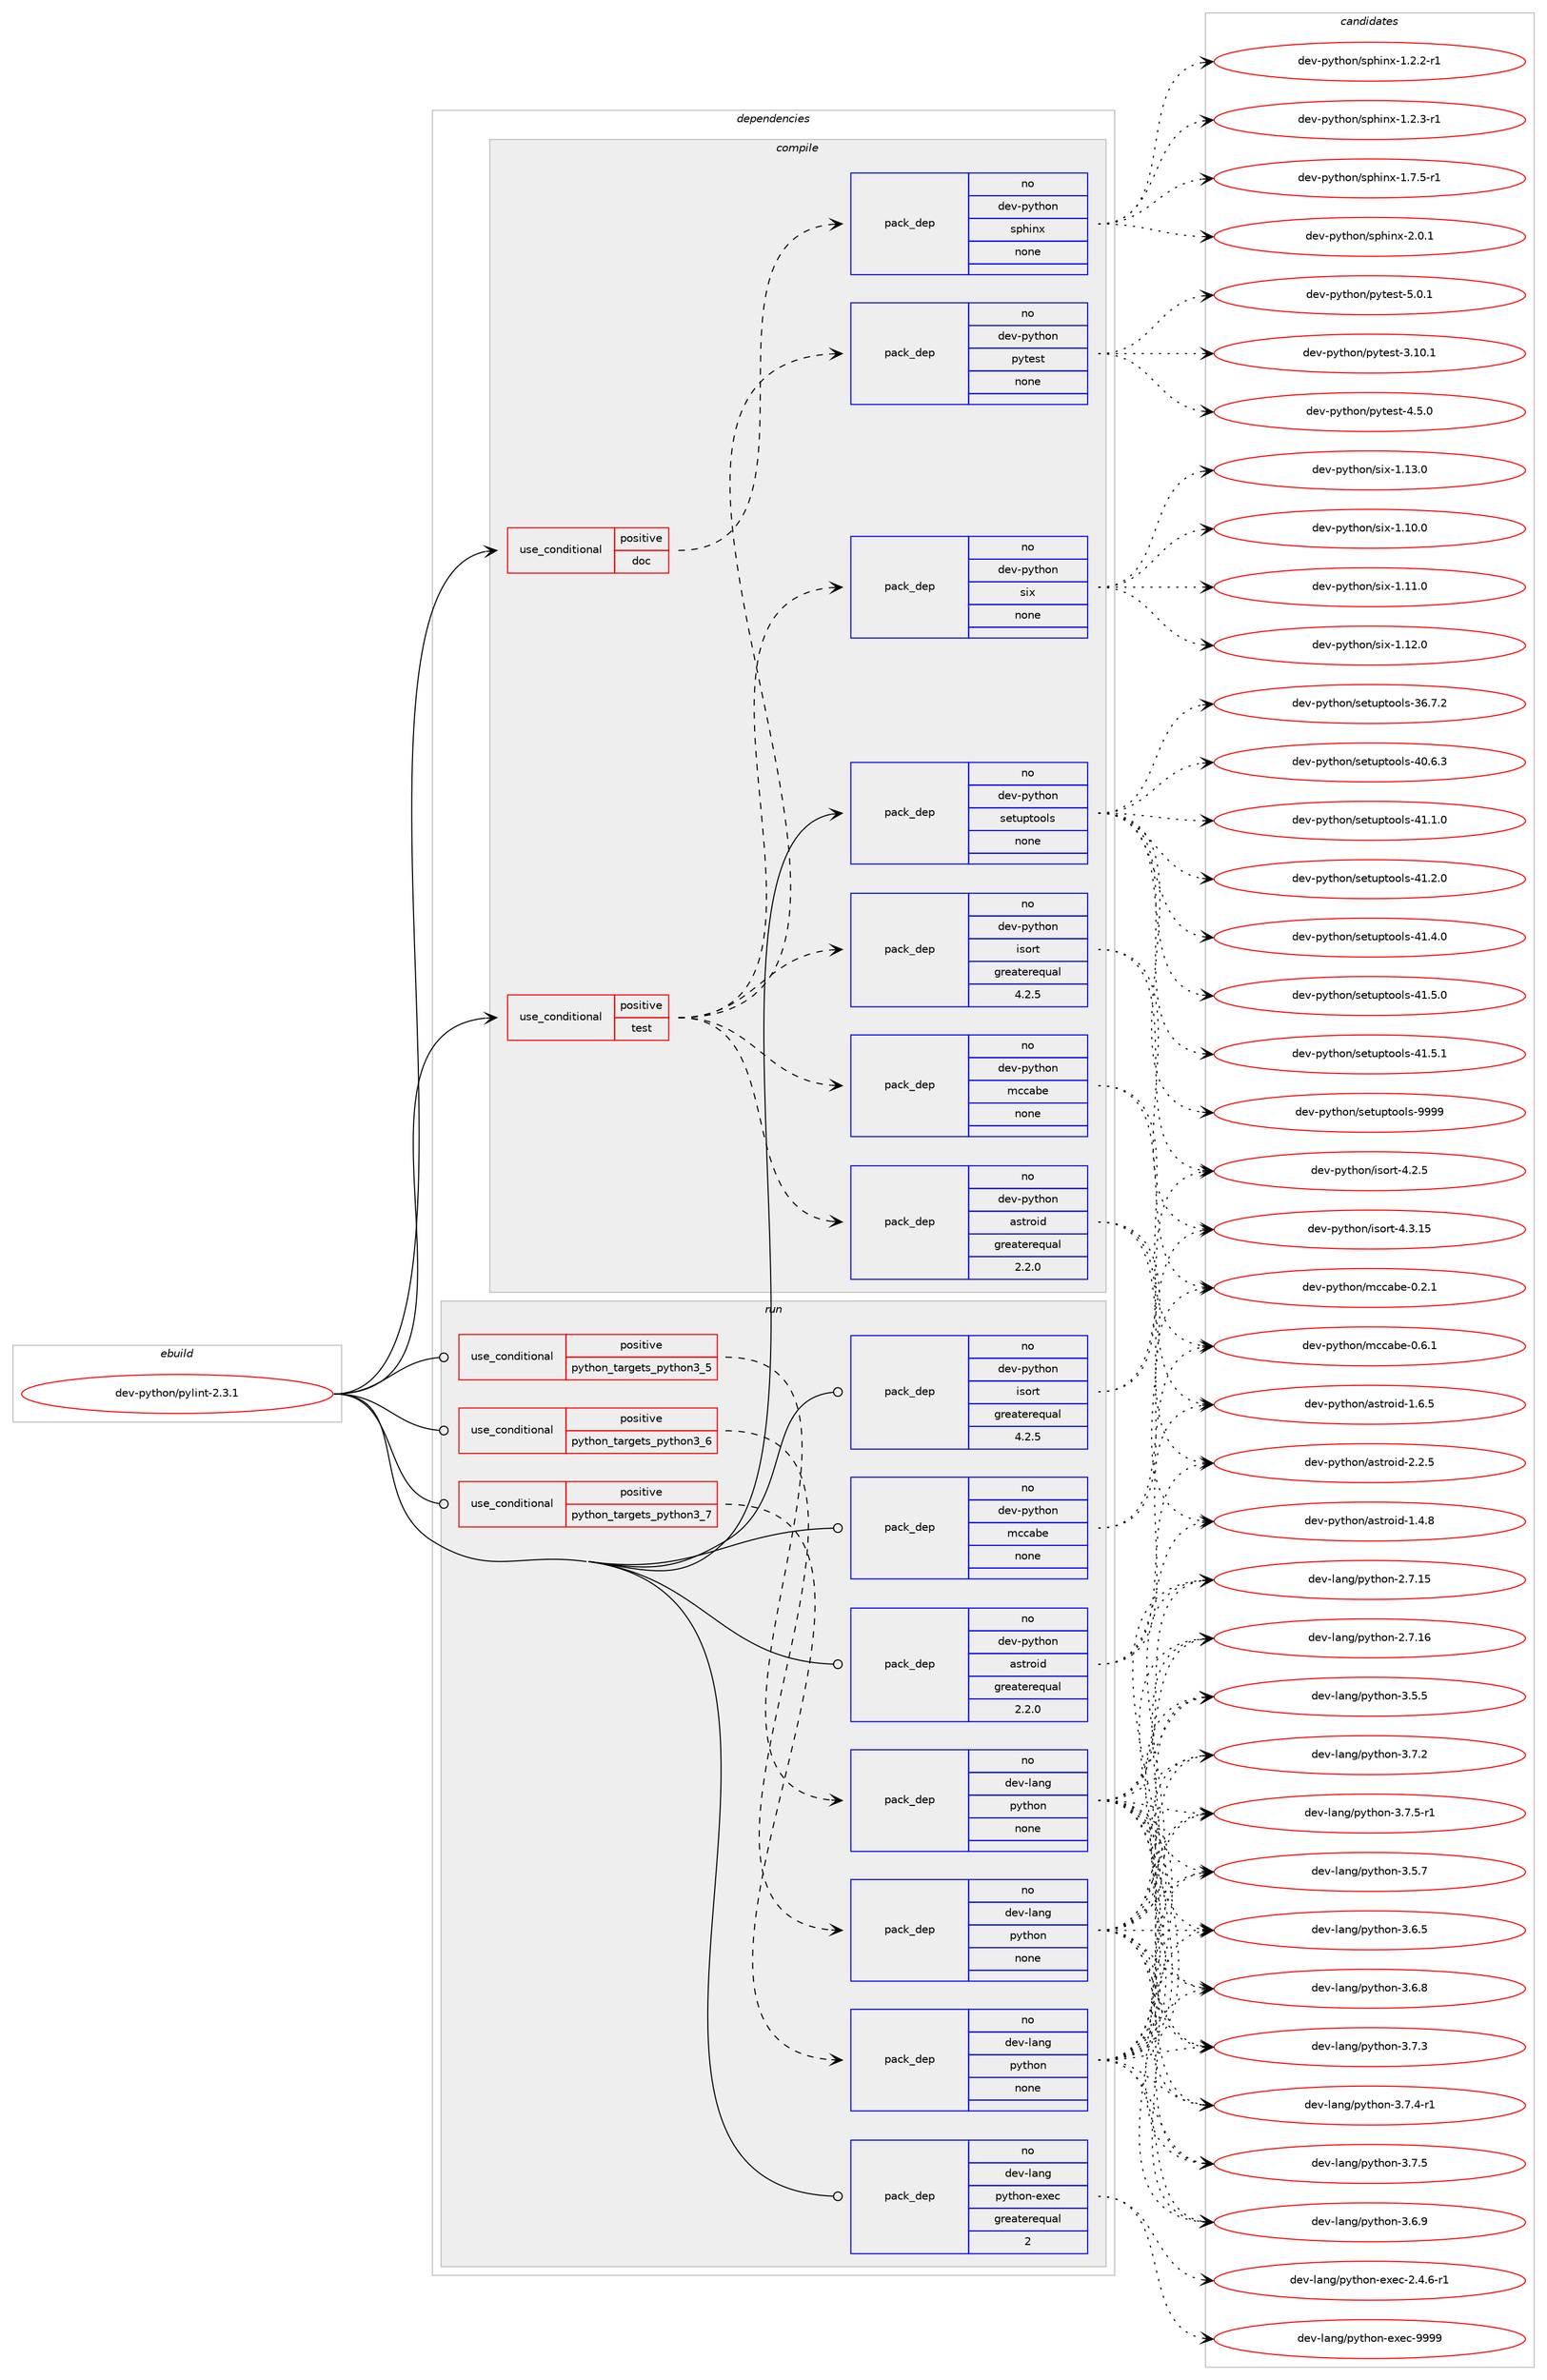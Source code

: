 digraph prolog {

# *************
# Graph options
# *************

newrank=true;
concentrate=true;
compound=true;
graph [rankdir=LR,fontname=Helvetica,fontsize=10,ranksep=1.5];#, ranksep=2.5, nodesep=0.2];
edge  [arrowhead=vee];
node  [fontname=Helvetica,fontsize=10];

# **********
# The ebuild
# **********

subgraph cluster_leftcol {
color=gray;
rank=same;
label=<<i>ebuild</i>>;
id [label="dev-python/pylint-2.3.1", color=red, width=4, href="../dev-python/pylint-2.3.1.svg"];
}

# ****************
# The dependencies
# ****************

subgraph cluster_midcol {
color=gray;
label=<<i>dependencies</i>>;
subgraph cluster_compile {
fillcolor="#eeeeee";
style=filled;
label=<<i>compile</i>>;
subgraph cond146193 {
dependency626831 [label=<<TABLE BORDER="0" CELLBORDER="1" CELLSPACING="0" CELLPADDING="4"><TR><TD ROWSPAN="3" CELLPADDING="10">use_conditional</TD></TR><TR><TD>positive</TD></TR><TR><TD>doc</TD></TR></TABLE>>, shape=none, color=red];
subgraph pack468791 {
dependency626832 [label=<<TABLE BORDER="0" CELLBORDER="1" CELLSPACING="0" CELLPADDING="4" WIDTH="220"><TR><TD ROWSPAN="6" CELLPADDING="30">pack_dep</TD></TR><TR><TD WIDTH="110">no</TD></TR><TR><TD>dev-python</TD></TR><TR><TD>sphinx</TD></TR><TR><TD>none</TD></TR><TR><TD></TD></TR></TABLE>>, shape=none, color=blue];
}
dependency626831:e -> dependency626832:w [weight=20,style="dashed",arrowhead="vee"];
}
id:e -> dependency626831:w [weight=20,style="solid",arrowhead="vee"];
subgraph cond146194 {
dependency626833 [label=<<TABLE BORDER="0" CELLBORDER="1" CELLSPACING="0" CELLPADDING="4"><TR><TD ROWSPAN="3" CELLPADDING="10">use_conditional</TD></TR><TR><TD>positive</TD></TR><TR><TD>test</TD></TR></TABLE>>, shape=none, color=red];
subgraph pack468792 {
dependency626834 [label=<<TABLE BORDER="0" CELLBORDER="1" CELLSPACING="0" CELLPADDING="4" WIDTH="220"><TR><TD ROWSPAN="6" CELLPADDING="30">pack_dep</TD></TR><TR><TD WIDTH="110">no</TD></TR><TR><TD>dev-python</TD></TR><TR><TD>astroid</TD></TR><TR><TD>greaterequal</TD></TR><TR><TD>2.2.0</TD></TR></TABLE>>, shape=none, color=blue];
}
dependency626833:e -> dependency626834:w [weight=20,style="dashed",arrowhead="vee"];
subgraph pack468793 {
dependency626835 [label=<<TABLE BORDER="0" CELLBORDER="1" CELLSPACING="0" CELLPADDING="4" WIDTH="220"><TR><TD ROWSPAN="6" CELLPADDING="30">pack_dep</TD></TR><TR><TD WIDTH="110">no</TD></TR><TR><TD>dev-python</TD></TR><TR><TD>isort</TD></TR><TR><TD>greaterequal</TD></TR><TR><TD>4.2.5</TD></TR></TABLE>>, shape=none, color=blue];
}
dependency626833:e -> dependency626835:w [weight=20,style="dashed",arrowhead="vee"];
subgraph pack468794 {
dependency626836 [label=<<TABLE BORDER="0" CELLBORDER="1" CELLSPACING="0" CELLPADDING="4" WIDTH="220"><TR><TD ROWSPAN="6" CELLPADDING="30">pack_dep</TD></TR><TR><TD WIDTH="110">no</TD></TR><TR><TD>dev-python</TD></TR><TR><TD>mccabe</TD></TR><TR><TD>none</TD></TR><TR><TD></TD></TR></TABLE>>, shape=none, color=blue];
}
dependency626833:e -> dependency626836:w [weight=20,style="dashed",arrowhead="vee"];
subgraph pack468795 {
dependency626837 [label=<<TABLE BORDER="0" CELLBORDER="1" CELLSPACING="0" CELLPADDING="4" WIDTH="220"><TR><TD ROWSPAN="6" CELLPADDING="30">pack_dep</TD></TR><TR><TD WIDTH="110">no</TD></TR><TR><TD>dev-python</TD></TR><TR><TD>pytest</TD></TR><TR><TD>none</TD></TR><TR><TD></TD></TR></TABLE>>, shape=none, color=blue];
}
dependency626833:e -> dependency626837:w [weight=20,style="dashed",arrowhead="vee"];
subgraph pack468796 {
dependency626838 [label=<<TABLE BORDER="0" CELLBORDER="1" CELLSPACING="0" CELLPADDING="4" WIDTH="220"><TR><TD ROWSPAN="6" CELLPADDING="30">pack_dep</TD></TR><TR><TD WIDTH="110">no</TD></TR><TR><TD>dev-python</TD></TR><TR><TD>six</TD></TR><TR><TD>none</TD></TR><TR><TD></TD></TR></TABLE>>, shape=none, color=blue];
}
dependency626833:e -> dependency626838:w [weight=20,style="dashed",arrowhead="vee"];
}
id:e -> dependency626833:w [weight=20,style="solid",arrowhead="vee"];
subgraph pack468797 {
dependency626839 [label=<<TABLE BORDER="0" CELLBORDER="1" CELLSPACING="0" CELLPADDING="4" WIDTH="220"><TR><TD ROWSPAN="6" CELLPADDING="30">pack_dep</TD></TR><TR><TD WIDTH="110">no</TD></TR><TR><TD>dev-python</TD></TR><TR><TD>setuptools</TD></TR><TR><TD>none</TD></TR><TR><TD></TD></TR></TABLE>>, shape=none, color=blue];
}
id:e -> dependency626839:w [weight=20,style="solid",arrowhead="vee"];
}
subgraph cluster_compileandrun {
fillcolor="#eeeeee";
style=filled;
label=<<i>compile and run</i>>;
}
subgraph cluster_run {
fillcolor="#eeeeee";
style=filled;
label=<<i>run</i>>;
subgraph cond146195 {
dependency626840 [label=<<TABLE BORDER="0" CELLBORDER="1" CELLSPACING="0" CELLPADDING="4"><TR><TD ROWSPAN="3" CELLPADDING="10">use_conditional</TD></TR><TR><TD>positive</TD></TR><TR><TD>python_targets_python3_5</TD></TR></TABLE>>, shape=none, color=red];
subgraph pack468798 {
dependency626841 [label=<<TABLE BORDER="0" CELLBORDER="1" CELLSPACING="0" CELLPADDING="4" WIDTH="220"><TR><TD ROWSPAN="6" CELLPADDING="30">pack_dep</TD></TR><TR><TD WIDTH="110">no</TD></TR><TR><TD>dev-lang</TD></TR><TR><TD>python</TD></TR><TR><TD>none</TD></TR><TR><TD></TD></TR></TABLE>>, shape=none, color=blue];
}
dependency626840:e -> dependency626841:w [weight=20,style="dashed",arrowhead="vee"];
}
id:e -> dependency626840:w [weight=20,style="solid",arrowhead="odot"];
subgraph cond146196 {
dependency626842 [label=<<TABLE BORDER="0" CELLBORDER="1" CELLSPACING="0" CELLPADDING="4"><TR><TD ROWSPAN="3" CELLPADDING="10">use_conditional</TD></TR><TR><TD>positive</TD></TR><TR><TD>python_targets_python3_6</TD></TR></TABLE>>, shape=none, color=red];
subgraph pack468799 {
dependency626843 [label=<<TABLE BORDER="0" CELLBORDER="1" CELLSPACING="0" CELLPADDING="4" WIDTH="220"><TR><TD ROWSPAN="6" CELLPADDING="30">pack_dep</TD></TR><TR><TD WIDTH="110">no</TD></TR><TR><TD>dev-lang</TD></TR><TR><TD>python</TD></TR><TR><TD>none</TD></TR><TR><TD></TD></TR></TABLE>>, shape=none, color=blue];
}
dependency626842:e -> dependency626843:w [weight=20,style="dashed",arrowhead="vee"];
}
id:e -> dependency626842:w [weight=20,style="solid",arrowhead="odot"];
subgraph cond146197 {
dependency626844 [label=<<TABLE BORDER="0" CELLBORDER="1" CELLSPACING="0" CELLPADDING="4"><TR><TD ROWSPAN="3" CELLPADDING="10">use_conditional</TD></TR><TR><TD>positive</TD></TR><TR><TD>python_targets_python3_7</TD></TR></TABLE>>, shape=none, color=red];
subgraph pack468800 {
dependency626845 [label=<<TABLE BORDER="0" CELLBORDER="1" CELLSPACING="0" CELLPADDING="4" WIDTH="220"><TR><TD ROWSPAN="6" CELLPADDING="30">pack_dep</TD></TR><TR><TD WIDTH="110">no</TD></TR><TR><TD>dev-lang</TD></TR><TR><TD>python</TD></TR><TR><TD>none</TD></TR><TR><TD></TD></TR></TABLE>>, shape=none, color=blue];
}
dependency626844:e -> dependency626845:w [weight=20,style="dashed",arrowhead="vee"];
}
id:e -> dependency626844:w [weight=20,style="solid",arrowhead="odot"];
subgraph pack468801 {
dependency626846 [label=<<TABLE BORDER="0" CELLBORDER="1" CELLSPACING="0" CELLPADDING="4" WIDTH="220"><TR><TD ROWSPAN="6" CELLPADDING="30">pack_dep</TD></TR><TR><TD WIDTH="110">no</TD></TR><TR><TD>dev-lang</TD></TR><TR><TD>python-exec</TD></TR><TR><TD>greaterequal</TD></TR><TR><TD>2</TD></TR></TABLE>>, shape=none, color=blue];
}
id:e -> dependency626846:w [weight=20,style="solid",arrowhead="odot"];
subgraph pack468802 {
dependency626847 [label=<<TABLE BORDER="0" CELLBORDER="1" CELLSPACING="0" CELLPADDING="4" WIDTH="220"><TR><TD ROWSPAN="6" CELLPADDING="30">pack_dep</TD></TR><TR><TD WIDTH="110">no</TD></TR><TR><TD>dev-python</TD></TR><TR><TD>astroid</TD></TR><TR><TD>greaterequal</TD></TR><TR><TD>2.2.0</TD></TR></TABLE>>, shape=none, color=blue];
}
id:e -> dependency626847:w [weight=20,style="solid",arrowhead="odot"];
subgraph pack468803 {
dependency626848 [label=<<TABLE BORDER="0" CELLBORDER="1" CELLSPACING="0" CELLPADDING="4" WIDTH="220"><TR><TD ROWSPAN="6" CELLPADDING="30">pack_dep</TD></TR><TR><TD WIDTH="110">no</TD></TR><TR><TD>dev-python</TD></TR><TR><TD>isort</TD></TR><TR><TD>greaterequal</TD></TR><TR><TD>4.2.5</TD></TR></TABLE>>, shape=none, color=blue];
}
id:e -> dependency626848:w [weight=20,style="solid",arrowhead="odot"];
subgraph pack468804 {
dependency626849 [label=<<TABLE BORDER="0" CELLBORDER="1" CELLSPACING="0" CELLPADDING="4" WIDTH="220"><TR><TD ROWSPAN="6" CELLPADDING="30">pack_dep</TD></TR><TR><TD WIDTH="110">no</TD></TR><TR><TD>dev-python</TD></TR><TR><TD>mccabe</TD></TR><TR><TD>none</TD></TR><TR><TD></TD></TR></TABLE>>, shape=none, color=blue];
}
id:e -> dependency626849:w [weight=20,style="solid",arrowhead="odot"];
}
}

# **************
# The candidates
# **************

subgraph cluster_choices {
rank=same;
color=gray;
label=<<i>candidates</i>>;

subgraph choice468791 {
color=black;
nodesep=1;
choice10010111845112121116104111110471151121041051101204549465046504511449 [label="dev-python/sphinx-1.2.2-r1", color=red, width=4,href="../dev-python/sphinx-1.2.2-r1.svg"];
choice10010111845112121116104111110471151121041051101204549465046514511449 [label="dev-python/sphinx-1.2.3-r1", color=red, width=4,href="../dev-python/sphinx-1.2.3-r1.svg"];
choice10010111845112121116104111110471151121041051101204549465546534511449 [label="dev-python/sphinx-1.7.5-r1", color=red, width=4,href="../dev-python/sphinx-1.7.5-r1.svg"];
choice1001011184511212111610411111047115112104105110120455046484649 [label="dev-python/sphinx-2.0.1", color=red, width=4,href="../dev-python/sphinx-2.0.1.svg"];
dependency626832:e -> choice10010111845112121116104111110471151121041051101204549465046504511449:w [style=dotted,weight="100"];
dependency626832:e -> choice10010111845112121116104111110471151121041051101204549465046514511449:w [style=dotted,weight="100"];
dependency626832:e -> choice10010111845112121116104111110471151121041051101204549465546534511449:w [style=dotted,weight="100"];
dependency626832:e -> choice1001011184511212111610411111047115112104105110120455046484649:w [style=dotted,weight="100"];
}
subgraph choice468792 {
color=black;
nodesep=1;
choice100101118451121211161041111104797115116114111105100454946524656 [label="dev-python/astroid-1.4.8", color=red, width=4,href="../dev-python/astroid-1.4.8.svg"];
choice100101118451121211161041111104797115116114111105100454946544653 [label="dev-python/astroid-1.6.5", color=red, width=4,href="../dev-python/astroid-1.6.5.svg"];
choice100101118451121211161041111104797115116114111105100455046504653 [label="dev-python/astroid-2.2.5", color=red, width=4,href="../dev-python/astroid-2.2.5.svg"];
dependency626834:e -> choice100101118451121211161041111104797115116114111105100454946524656:w [style=dotted,weight="100"];
dependency626834:e -> choice100101118451121211161041111104797115116114111105100454946544653:w [style=dotted,weight="100"];
dependency626834:e -> choice100101118451121211161041111104797115116114111105100455046504653:w [style=dotted,weight="100"];
}
subgraph choice468793 {
color=black;
nodesep=1;
choice1001011184511212111610411111047105115111114116455246504653 [label="dev-python/isort-4.2.5", color=red, width=4,href="../dev-python/isort-4.2.5.svg"];
choice100101118451121211161041111104710511511111411645524651464953 [label="dev-python/isort-4.3.15", color=red, width=4,href="../dev-python/isort-4.3.15.svg"];
dependency626835:e -> choice1001011184511212111610411111047105115111114116455246504653:w [style=dotted,weight="100"];
dependency626835:e -> choice100101118451121211161041111104710511511111411645524651464953:w [style=dotted,weight="100"];
}
subgraph choice468794 {
color=black;
nodesep=1;
choice100101118451121211161041111104710999999798101454846504649 [label="dev-python/mccabe-0.2.1", color=red, width=4,href="../dev-python/mccabe-0.2.1.svg"];
choice100101118451121211161041111104710999999798101454846544649 [label="dev-python/mccabe-0.6.1", color=red, width=4,href="../dev-python/mccabe-0.6.1.svg"];
dependency626836:e -> choice100101118451121211161041111104710999999798101454846504649:w [style=dotted,weight="100"];
dependency626836:e -> choice100101118451121211161041111104710999999798101454846544649:w [style=dotted,weight="100"];
}
subgraph choice468795 {
color=black;
nodesep=1;
choice100101118451121211161041111104711212111610111511645514649484649 [label="dev-python/pytest-3.10.1", color=red, width=4,href="../dev-python/pytest-3.10.1.svg"];
choice1001011184511212111610411111047112121116101115116455246534648 [label="dev-python/pytest-4.5.0", color=red, width=4,href="../dev-python/pytest-4.5.0.svg"];
choice1001011184511212111610411111047112121116101115116455346484649 [label="dev-python/pytest-5.0.1", color=red, width=4,href="../dev-python/pytest-5.0.1.svg"];
dependency626837:e -> choice100101118451121211161041111104711212111610111511645514649484649:w [style=dotted,weight="100"];
dependency626837:e -> choice1001011184511212111610411111047112121116101115116455246534648:w [style=dotted,weight="100"];
dependency626837:e -> choice1001011184511212111610411111047112121116101115116455346484649:w [style=dotted,weight="100"];
}
subgraph choice468796 {
color=black;
nodesep=1;
choice100101118451121211161041111104711510512045494649484648 [label="dev-python/six-1.10.0", color=red, width=4,href="../dev-python/six-1.10.0.svg"];
choice100101118451121211161041111104711510512045494649494648 [label="dev-python/six-1.11.0", color=red, width=4,href="../dev-python/six-1.11.0.svg"];
choice100101118451121211161041111104711510512045494649504648 [label="dev-python/six-1.12.0", color=red, width=4,href="../dev-python/six-1.12.0.svg"];
choice100101118451121211161041111104711510512045494649514648 [label="dev-python/six-1.13.0", color=red, width=4,href="../dev-python/six-1.13.0.svg"];
dependency626838:e -> choice100101118451121211161041111104711510512045494649484648:w [style=dotted,weight="100"];
dependency626838:e -> choice100101118451121211161041111104711510512045494649494648:w [style=dotted,weight="100"];
dependency626838:e -> choice100101118451121211161041111104711510512045494649504648:w [style=dotted,weight="100"];
dependency626838:e -> choice100101118451121211161041111104711510512045494649514648:w [style=dotted,weight="100"];
}
subgraph choice468797 {
color=black;
nodesep=1;
choice100101118451121211161041111104711510111611711211611111110811545515446554650 [label="dev-python/setuptools-36.7.2", color=red, width=4,href="../dev-python/setuptools-36.7.2.svg"];
choice100101118451121211161041111104711510111611711211611111110811545524846544651 [label="dev-python/setuptools-40.6.3", color=red, width=4,href="../dev-python/setuptools-40.6.3.svg"];
choice100101118451121211161041111104711510111611711211611111110811545524946494648 [label="dev-python/setuptools-41.1.0", color=red, width=4,href="../dev-python/setuptools-41.1.0.svg"];
choice100101118451121211161041111104711510111611711211611111110811545524946504648 [label="dev-python/setuptools-41.2.0", color=red, width=4,href="../dev-python/setuptools-41.2.0.svg"];
choice100101118451121211161041111104711510111611711211611111110811545524946524648 [label="dev-python/setuptools-41.4.0", color=red, width=4,href="../dev-python/setuptools-41.4.0.svg"];
choice100101118451121211161041111104711510111611711211611111110811545524946534648 [label="dev-python/setuptools-41.5.0", color=red, width=4,href="../dev-python/setuptools-41.5.0.svg"];
choice100101118451121211161041111104711510111611711211611111110811545524946534649 [label="dev-python/setuptools-41.5.1", color=red, width=4,href="../dev-python/setuptools-41.5.1.svg"];
choice10010111845112121116104111110471151011161171121161111111081154557575757 [label="dev-python/setuptools-9999", color=red, width=4,href="../dev-python/setuptools-9999.svg"];
dependency626839:e -> choice100101118451121211161041111104711510111611711211611111110811545515446554650:w [style=dotted,weight="100"];
dependency626839:e -> choice100101118451121211161041111104711510111611711211611111110811545524846544651:w [style=dotted,weight="100"];
dependency626839:e -> choice100101118451121211161041111104711510111611711211611111110811545524946494648:w [style=dotted,weight="100"];
dependency626839:e -> choice100101118451121211161041111104711510111611711211611111110811545524946504648:w [style=dotted,weight="100"];
dependency626839:e -> choice100101118451121211161041111104711510111611711211611111110811545524946524648:w [style=dotted,weight="100"];
dependency626839:e -> choice100101118451121211161041111104711510111611711211611111110811545524946534648:w [style=dotted,weight="100"];
dependency626839:e -> choice100101118451121211161041111104711510111611711211611111110811545524946534649:w [style=dotted,weight="100"];
dependency626839:e -> choice10010111845112121116104111110471151011161171121161111111081154557575757:w [style=dotted,weight="100"];
}
subgraph choice468798 {
color=black;
nodesep=1;
choice10010111845108971101034711212111610411111045504655464953 [label="dev-lang/python-2.7.15", color=red, width=4,href="../dev-lang/python-2.7.15.svg"];
choice10010111845108971101034711212111610411111045504655464954 [label="dev-lang/python-2.7.16", color=red, width=4,href="../dev-lang/python-2.7.16.svg"];
choice100101118451089711010347112121116104111110455146534653 [label="dev-lang/python-3.5.5", color=red, width=4,href="../dev-lang/python-3.5.5.svg"];
choice100101118451089711010347112121116104111110455146534655 [label="dev-lang/python-3.5.7", color=red, width=4,href="../dev-lang/python-3.5.7.svg"];
choice100101118451089711010347112121116104111110455146544653 [label="dev-lang/python-3.6.5", color=red, width=4,href="../dev-lang/python-3.6.5.svg"];
choice100101118451089711010347112121116104111110455146544656 [label="dev-lang/python-3.6.8", color=red, width=4,href="../dev-lang/python-3.6.8.svg"];
choice100101118451089711010347112121116104111110455146544657 [label="dev-lang/python-3.6.9", color=red, width=4,href="../dev-lang/python-3.6.9.svg"];
choice100101118451089711010347112121116104111110455146554650 [label="dev-lang/python-3.7.2", color=red, width=4,href="../dev-lang/python-3.7.2.svg"];
choice100101118451089711010347112121116104111110455146554651 [label="dev-lang/python-3.7.3", color=red, width=4,href="../dev-lang/python-3.7.3.svg"];
choice1001011184510897110103471121211161041111104551465546524511449 [label="dev-lang/python-3.7.4-r1", color=red, width=4,href="../dev-lang/python-3.7.4-r1.svg"];
choice100101118451089711010347112121116104111110455146554653 [label="dev-lang/python-3.7.5", color=red, width=4,href="../dev-lang/python-3.7.5.svg"];
choice1001011184510897110103471121211161041111104551465546534511449 [label="dev-lang/python-3.7.5-r1", color=red, width=4,href="../dev-lang/python-3.7.5-r1.svg"];
dependency626841:e -> choice10010111845108971101034711212111610411111045504655464953:w [style=dotted,weight="100"];
dependency626841:e -> choice10010111845108971101034711212111610411111045504655464954:w [style=dotted,weight="100"];
dependency626841:e -> choice100101118451089711010347112121116104111110455146534653:w [style=dotted,weight="100"];
dependency626841:e -> choice100101118451089711010347112121116104111110455146534655:w [style=dotted,weight="100"];
dependency626841:e -> choice100101118451089711010347112121116104111110455146544653:w [style=dotted,weight="100"];
dependency626841:e -> choice100101118451089711010347112121116104111110455146544656:w [style=dotted,weight="100"];
dependency626841:e -> choice100101118451089711010347112121116104111110455146544657:w [style=dotted,weight="100"];
dependency626841:e -> choice100101118451089711010347112121116104111110455146554650:w [style=dotted,weight="100"];
dependency626841:e -> choice100101118451089711010347112121116104111110455146554651:w [style=dotted,weight="100"];
dependency626841:e -> choice1001011184510897110103471121211161041111104551465546524511449:w [style=dotted,weight="100"];
dependency626841:e -> choice100101118451089711010347112121116104111110455146554653:w [style=dotted,weight="100"];
dependency626841:e -> choice1001011184510897110103471121211161041111104551465546534511449:w [style=dotted,weight="100"];
}
subgraph choice468799 {
color=black;
nodesep=1;
choice10010111845108971101034711212111610411111045504655464953 [label="dev-lang/python-2.7.15", color=red, width=4,href="../dev-lang/python-2.7.15.svg"];
choice10010111845108971101034711212111610411111045504655464954 [label="dev-lang/python-2.7.16", color=red, width=4,href="../dev-lang/python-2.7.16.svg"];
choice100101118451089711010347112121116104111110455146534653 [label="dev-lang/python-3.5.5", color=red, width=4,href="../dev-lang/python-3.5.5.svg"];
choice100101118451089711010347112121116104111110455146534655 [label="dev-lang/python-3.5.7", color=red, width=4,href="../dev-lang/python-3.5.7.svg"];
choice100101118451089711010347112121116104111110455146544653 [label="dev-lang/python-3.6.5", color=red, width=4,href="../dev-lang/python-3.6.5.svg"];
choice100101118451089711010347112121116104111110455146544656 [label="dev-lang/python-3.6.8", color=red, width=4,href="../dev-lang/python-3.6.8.svg"];
choice100101118451089711010347112121116104111110455146544657 [label="dev-lang/python-3.6.9", color=red, width=4,href="../dev-lang/python-3.6.9.svg"];
choice100101118451089711010347112121116104111110455146554650 [label="dev-lang/python-3.7.2", color=red, width=4,href="../dev-lang/python-3.7.2.svg"];
choice100101118451089711010347112121116104111110455146554651 [label="dev-lang/python-3.7.3", color=red, width=4,href="../dev-lang/python-3.7.3.svg"];
choice1001011184510897110103471121211161041111104551465546524511449 [label="dev-lang/python-3.7.4-r1", color=red, width=4,href="../dev-lang/python-3.7.4-r1.svg"];
choice100101118451089711010347112121116104111110455146554653 [label="dev-lang/python-3.7.5", color=red, width=4,href="../dev-lang/python-3.7.5.svg"];
choice1001011184510897110103471121211161041111104551465546534511449 [label="dev-lang/python-3.7.5-r1", color=red, width=4,href="../dev-lang/python-3.7.5-r1.svg"];
dependency626843:e -> choice10010111845108971101034711212111610411111045504655464953:w [style=dotted,weight="100"];
dependency626843:e -> choice10010111845108971101034711212111610411111045504655464954:w [style=dotted,weight="100"];
dependency626843:e -> choice100101118451089711010347112121116104111110455146534653:w [style=dotted,weight="100"];
dependency626843:e -> choice100101118451089711010347112121116104111110455146534655:w [style=dotted,weight="100"];
dependency626843:e -> choice100101118451089711010347112121116104111110455146544653:w [style=dotted,weight="100"];
dependency626843:e -> choice100101118451089711010347112121116104111110455146544656:w [style=dotted,weight="100"];
dependency626843:e -> choice100101118451089711010347112121116104111110455146544657:w [style=dotted,weight="100"];
dependency626843:e -> choice100101118451089711010347112121116104111110455146554650:w [style=dotted,weight="100"];
dependency626843:e -> choice100101118451089711010347112121116104111110455146554651:w [style=dotted,weight="100"];
dependency626843:e -> choice1001011184510897110103471121211161041111104551465546524511449:w [style=dotted,weight="100"];
dependency626843:e -> choice100101118451089711010347112121116104111110455146554653:w [style=dotted,weight="100"];
dependency626843:e -> choice1001011184510897110103471121211161041111104551465546534511449:w [style=dotted,weight="100"];
}
subgraph choice468800 {
color=black;
nodesep=1;
choice10010111845108971101034711212111610411111045504655464953 [label="dev-lang/python-2.7.15", color=red, width=4,href="../dev-lang/python-2.7.15.svg"];
choice10010111845108971101034711212111610411111045504655464954 [label="dev-lang/python-2.7.16", color=red, width=4,href="../dev-lang/python-2.7.16.svg"];
choice100101118451089711010347112121116104111110455146534653 [label="dev-lang/python-3.5.5", color=red, width=4,href="../dev-lang/python-3.5.5.svg"];
choice100101118451089711010347112121116104111110455146534655 [label="dev-lang/python-3.5.7", color=red, width=4,href="../dev-lang/python-3.5.7.svg"];
choice100101118451089711010347112121116104111110455146544653 [label="dev-lang/python-3.6.5", color=red, width=4,href="../dev-lang/python-3.6.5.svg"];
choice100101118451089711010347112121116104111110455146544656 [label="dev-lang/python-3.6.8", color=red, width=4,href="../dev-lang/python-3.6.8.svg"];
choice100101118451089711010347112121116104111110455146544657 [label="dev-lang/python-3.6.9", color=red, width=4,href="../dev-lang/python-3.6.9.svg"];
choice100101118451089711010347112121116104111110455146554650 [label="dev-lang/python-3.7.2", color=red, width=4,href="../dev-lang/python-3.7.2.svg"];
choice100101118451089711010347112121116104111110455146554651 [label="dev-lang/python-3.7.3", color=red, width=4,href="../dev-lang/python-3.7.3.svg"];
choice1001011184510897110103471121211161041111104551465546524511449 [label="dev-lang/python-3.7.4-r1", color=red, width=4,href="../dev-lang/python-3.7.4-r1.svg"];
choice100101118451089711010347112121116104111110455146554653 [label="dev-lang/python-3.7.5", color=red, width=4,href="../dev-lang/python-3.7.5.svg"];
choice1001011184510897110103471121211161041111104551465546534511449 [label="dev-lang/python-3.7.5-r1", color=red, width=4,href="../dev-lang/python-3.7.5-r1.svg"];
dependency626845:e -> choice10010111845108971101034711212111610411111045504655464953:w [style=dotted,weight="100"];
dependency626845:e -> choice10010111845108971101034711212111610411111045504655464954:w [style=dotted,weight="100"];
dependency626845:e -> choice100101118451089711010347112121116104111110455146534653:w [style=dotted,weight="100"];
dependency626845:e -> choice100101118451089711010347112121116104111110455146534655:w [style=dotted,weight="100"];
dependency626845:e -> choice100101118451089711010347112121116104111110455146544653:w [style=dotted,weight="100"];
dependency626845:e -> choice100101118451089711010347112121116104111110455146544656:w [style=dotted,weight="100"];
dependency626845:e -> choice100101118451089711010347112121116104111110455146544657:w [style=dotted,weight="100"];
dependency626845:e -> choice100101118451089711010347112121116104111110455146554650:w [style=dotted,weight="100"];
dependency626845:e -> choice100101118451089711010347112121116104111110455146554651:w [style=dotted,weight="100"];
dependency626845:e -> choice1001011184510897110103471121211161041111104551465546524511449:w [style=dotted,weight="100"];
dependency626845:e -> choice100101118451089711010347112121116104111110455146554653:w [style=dotted,weight="100"];
dependency626845:e -> choice1001011184510897110103471121211161041111104551465546534511449:w [style=dotted,weight="100"];
}
subgraph choice468801 {
color=black;
nodesep=1;
choice10010111845108971101034711212111610411111045101120101994550465246544511449 [label="dev-lang/python-exec-2.4.6-r1", color=red, width=4,href="../dev-lang/python-exec-2.4.6-r1.svg"];
choice10010111845108971101034711212111610411111045101120101994557575757 [label="dev-lang/python-exec-9999", color=red, width=4,href="../dev-lang/python-exec-9999.svg"];
dependency626846:e -> choice10010111845108971101034711212111610411111045101120101994550465246544511449:w [style=dotted,weight="100"];
dependency626846:e -> choice10010111845108971101034711212111610411111045101120101994557575757:w [style=dotted,weight="100"];
}
subgraph choice468802 {
color=black;
nodesep=1;
choice100101118451121211161041111104797115116114111105100454946524656 [label="dev-python/astroid-1.4.8", color=red, width=4,href="../dev-python/astroid-1.4.8.svg"];
choice100101118451121211161041111104797115116114111105100454946544653 [label="dev-python/astroid-1.6.5", color=red, width=4,href="../dev-python/astroid-1.6.5.svg"];
choice100101118451121211161041111104797115116114111105100455046504653 [label="dev-python/astroid-2.2.5", color=red, width=4,href="../dev-python/astroid-2.2.5.svg"];
dependency626847:e -> choice100101118451121211161041111104797115116114111105100454946524656:w [style=dotted,weight="100"];
dependency626847:e -> choice100101118451121211161041111104797115116114111105100454946544653:w [style=dotted,weight="100"];
dependency626847:e -> choice100101118451121211161041111104797115116114111105100455046504653:w [style=dotted,weight="100"];
}
subgraph choice468803 {
color=black;
nodesep=1;
choice1001011184511212111610411111047105115111114116455246504653 [label="dev-python/isort-4.2.5", color=red, width=4,href="../dev-python/isort-4.2.5.svg"];
choice100101118451121211161041111104710511511111411645524651464953 [label="dev-python/isort-4.3.15", color=red, width=4,href="../dev-python/isort-4.3.15.svg"];
dependency626848:e -> choice1001011184511212111610411111047105115111114116455246504653:w [style=dotted,weight="100"];
dependency626848:e -> choice100101118451121211161041111104710511511111411645524651464953:w [style=dotted,weight="100"];
}
subgraph choice468804 {
color=black;
nodesep=1;
choice100101118451121211161041111104710999999798101454846504649 [label="dev-python/mccabe-0.2.1", color=red, width=4,href="../dev-python/mccabe-0.2.1.svg"];
choice100101118451121211161041111104710999999798101454846544649 [label="dev-python/mccabe-0.6.1", color=red, width=4,href="../dev-python/mccabe-0.6.1.svg"];
dependency626849:e -> choice100101118451121211161041111104710999999798101454846504649:w [style=dotted,weight="100"];
dependency626849:e -> choice100101118451121211161041111104710999999798101454846544649:w [style=dotted,weight="100"];
}
}

}
